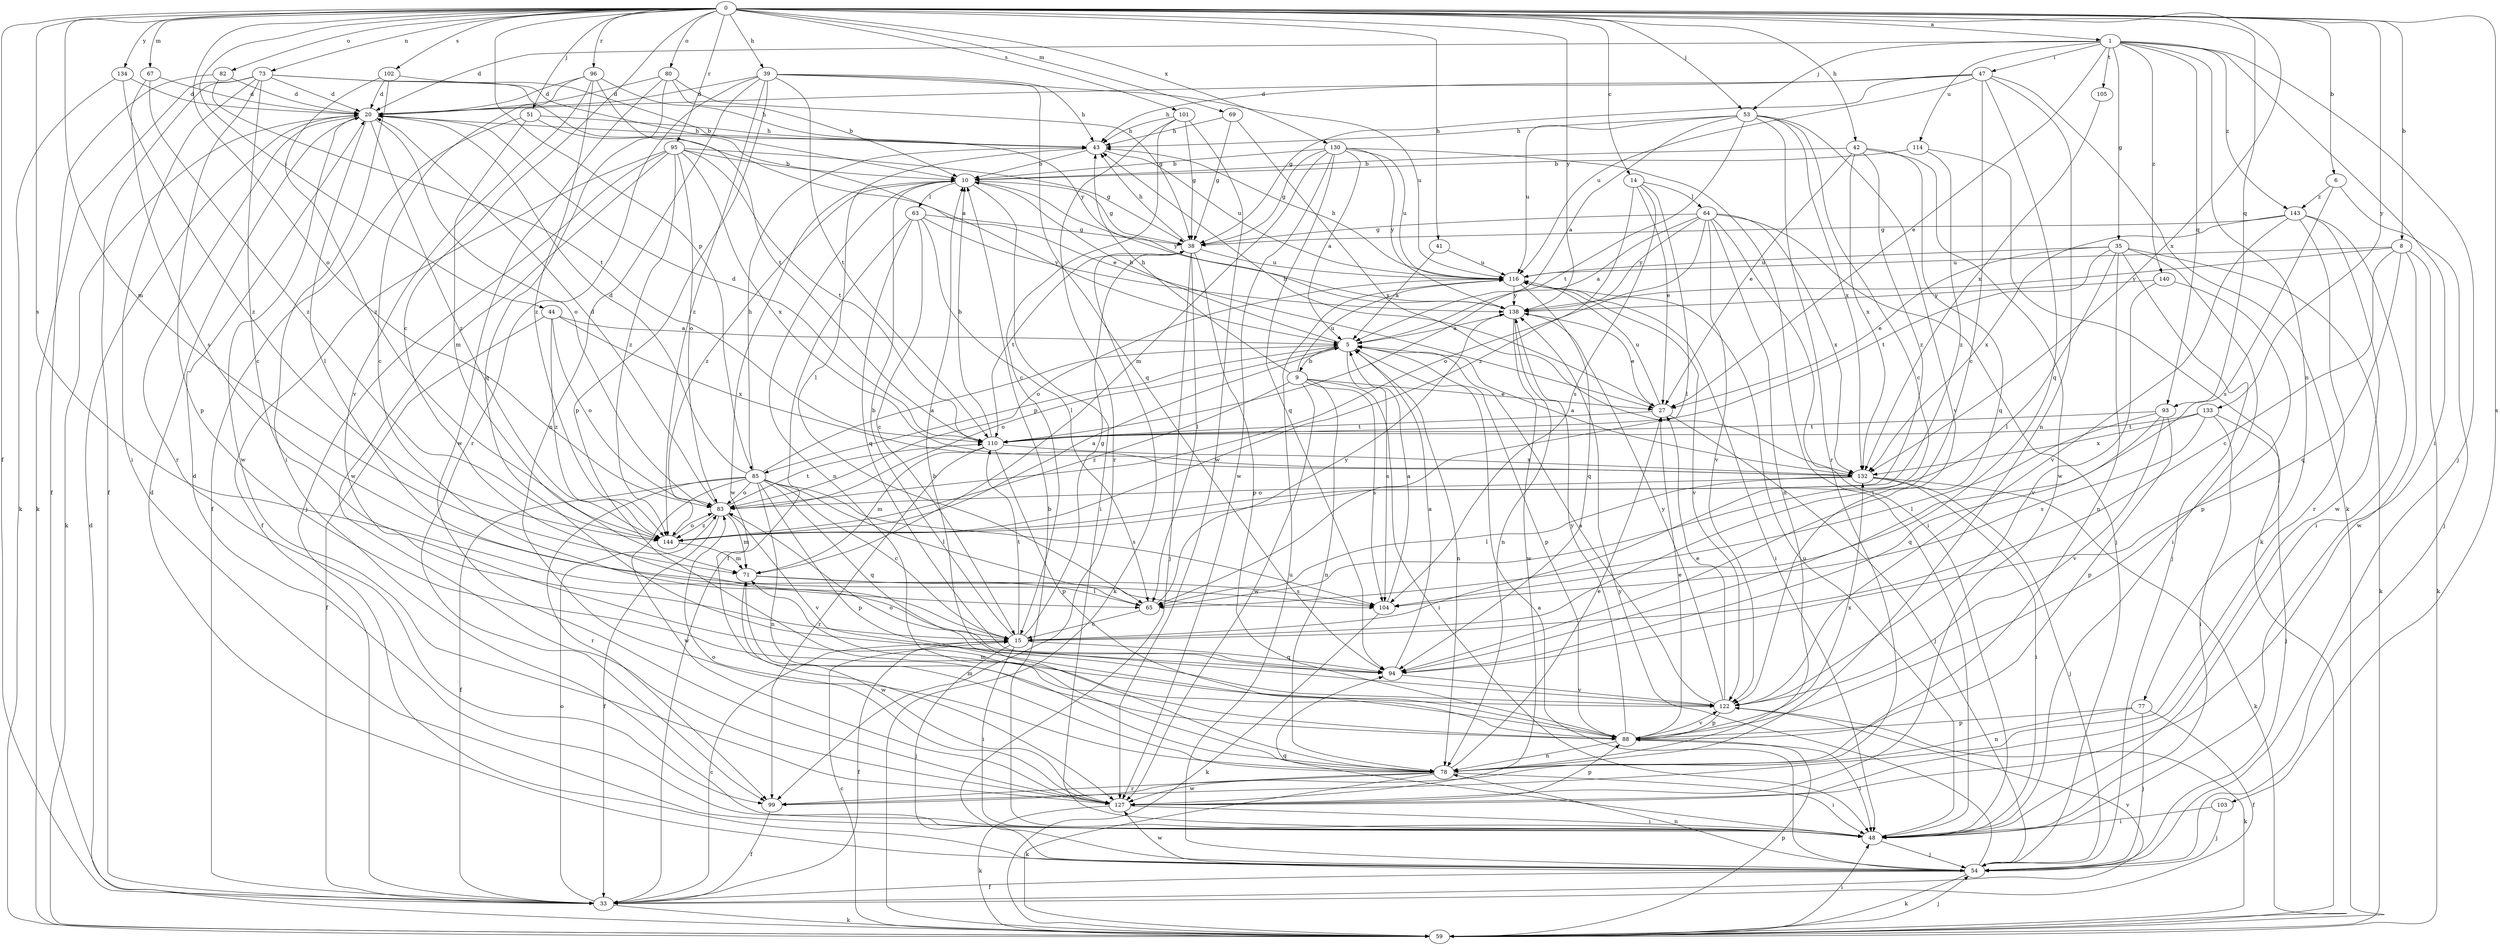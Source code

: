 strict digraph  {
0;
1;
5;
6;
8;
9;
10;
14;
15;
20;
27;
33;
35;
38;
39;
41;
42;
43;
44;
47;
48;
51;
53;
54;
59;
63;
64;
65;
67;
69;
71;
73;
77;
78;
80;
82;
83;
85;
88;
93;
94;
95;
96;
99;
101;
102;
103;
104;
105;
110;
114;
116;
122;
127;
130;
132;
133;
134;
138;
140;
143;
144;
0 -> 1  [label=a];
0 -> 6  [label=b];
0 -> 8  [label=b];
0 -> 14  [label=c];
0 -> 15  [label=c];
0 -> 33  [label=f];
0 -> 39  [label=h];
0 -> 41  [label=h];
0 -> 42  [label=h];
0 -> 44  [label=i];
0 -> 51  [label=j];
0 -> 53  [label=j];
0 -> 67  [label=m];
0 -> 69  [label=m];
0 -> 71  [label=m];
0 -> 73  [label=n];
0 -> 80  [label=o];
0 -> 82  [label=o];
0 -> 83  [label=o];
0 -> 85  [label=p];
0 -> 93  [label=q];
0 -> 95  [label=r];
0 -> 96  [label=r];
0 -> 101  [label=s];
0 -> 102  [label=s];
0 -> 103  [label=s];
0 -> 104  [label=s];
0 -> 130  [label=x];
0 -> 132  [label=x];
0 -> 133  [label=y];
0 -> 134  [label=y];
0 -> 138  [label=y];
1 -> 20  [label=d];
1 -> 27  [label=e];
1 -> 35  [label=g];
1 -> 47  [label=i];
1 -> 48  [label=i];
1 -> 53  [label=j];
1 -> 54  [label=j];
1 -> 77  [label=n];
1 -> 93  [label=q];
1 -> 105  [label=t];
1 -> 114  [label=u];
1 -> 140  [label=z];
1 -> 143  [label=z];
5 -> 9  [label=b];
5 -> 10  [label=b];
5 -> 78  [label=n];
5 -> 83  [label=o];
5 -> 85  [label=p];
5 -> 88  [label=p];
5 -> 104  [label=s];
6 -> 54  [label=j];
6 -> 104  [label=s];
6 -> 143  [label=z];
8 -> 15  [label=c];
8 -> 59  [label=k];
8 -> 94  [label=q];
8 -> 116  [label=u];
8 -> 127  [label=w];
8 -> 138  [label=y];
9 -> 27  [label=e];
9 -> 43  [label=h];
9 -> 48  [label=i];
9 -> 78  [label=n];
9 -> 104  [label=s];
9 -> 116  [label=u];
9 -> 127  [label=w];
9 -> 144  [label=z];
10 -> 38  [label=g];
10 -> 48  [label=i];
10 -> 63  [label=l];
10 -> 78  [label=n];
10 -> 127  [label=w];
10 -> 138  [label=y];
10 -> 144  [label=z];
14 -> 27  [label=e];
14 -> 64  [label=l];
14 -> 65  [label=l];
14 -> 104  [label=s];
14 -> 144  [label=z];
15 -> 10  [label=b];
15 -> 33  [label=f];
15 -> 38  [label=g];
15 -> 48  [label=i];
15 -> 54  [label=j];
15 -> 94  [label=q];
15 -> 110  [label=t];
20 -> 43  [label=h];
20 -> 59  [label=k];
20 -> 65  [label=l];
20 -> 83  [label=o];
20 -> 99  [label=r];
20 -> 127  [label=w];
20 -> 144  [label=z];
27 -> 43  [label=h];
27 -> 54  [label=j];
27 -> 110  [label=t];
27 -> 116  [label=u];
33 -> 15  [label=c];
33 -> 59  [label=k];
33 -> 83  [label=o];
33 -> 122  [label=v];
35 -> 27  [label=e];
35 -> 48  [label=i];
35 -> 54  [label=j];
35 -> 59  [label=k];
35 -> 65  [label=l];
35 -> 78  [label=n];
35 -> 110  [label=t];
35 -> 116  [label=u];
38 -> 43  [label=h];
38 -> 54  [label=j];
38 -> 59  [label=k];
38 -> 65  [label=l];
38 -> 88  [label=p];
38 -> 110  [label=t];
38 -> 116  [label=u];
39 -> 20  [label=d];
39 -> 43  [label=h];
39 -> 78  [label=n];
39 -> 88  [label=p];
39 -> 94  [label=q];
39 -> 99  [label=r];
39 -> 110  [label=t];
39 -> 116  [label=u];
39 -> 144  [label=z];
41 -> 5  [label=a];
41 -> 116  [label=u];
42 -> 10  [label=b];
42 -> 27  [label=e];
42 -> 94  [label=q];
42 -> 127  [label=w];
42 -> 132  [label=x];
42 -> 144  [label=z];
43 -> 10  [label=b];
43 -> 65  [label=l];
43 -> 116  [label=u];
44 -> 5  [label=a];
44 -> 33  [label=f];
44 -> 83  [label=o];
44 -> 132  [label=x];
44 -> 144  [label=z];
47 -> 15  [label=c];
47 -> 20  [label=d];
47 -> 38  [label=g];
47 -> 43  [label=h];
47 -> 59  [label=k];
47 -> 78  [label=n];
47 -> 94  [label=q];
47 -> 116  [label=u];
48 -> 10  [label=b];
48 -> 20  [label=d];
48 -> 54  [label=j];
48 -> 94  [label=q];
48 -> 116  [label=u];
51 -> 27  [label=e];
51 -> 33  [label=f];
51 -> 43  [label=h];
51 -> 71  [label=m];
53 -> 5  [label=a];
53 -> 15  [label=c];
53 -> 43  [label=h];
53 -> 99  [label=r];
53 -> 110  [label=t];
53 -> 116  [label=u];
53 -> 122  [label=v];
53 -> 132  [label=x];
54 -> 5  [label=a];
54 -> 20  [label=d];
54 -> 33  [label=f];
54 -> 59  [label=k];
54 -> 78  [label=n];
54 -> 116  [label=u];
54 -> 127  [label=w];
54 -> 138  [label=y];
59 -> 15  [label=c];
59 -> 20  [label=d];
59 -> 48  [label=i];
59 -> 54  [label=j];
59 -> 88  [label=p];
63 -> 15  [label=c];
63 -> 33  [label=f];
63 -> 38  [label=g];
63 -> 65  [label=l];
63 -> 94  [label=q];
63 -> 138  [label=y];
64 -> 5  [label=a];
64 -> 38  [label=g];
64 -> 48  [label=i];
64 -> 54  [label=j];
64 -> 78  [label=n];
64 -> 83  [label=o];
64 -> 122  [label=v];
64 -> 132  [label=x];
64 -> 138  [label=y];
65 -> 15  [label=c];
65 -> 138  [label=y];
67 -> 20  [label=d];
67 -> 104  [label=s];
67 -> 144  [label=z];
69 -> 38  [label=g];
69 -> 43  [label=h];
69 -> 132  [label=x];
71 -> 65  [label=l];
71 -> 104  [label=s];
71 -> 127  [label=w];
73 -> 5  [label=a];
73 -> 15  [label=c];
73 -> 20  [label=d];
73 -> 33  [label=f];
73 -> 48  [label=i];
73 -> 59  [label=k];
73 -> 88  [label=p];
73 -> 138  [label=y];
77 -> 33  [label=f];
77 -> 54  [label=j];
77 -> 78  [label=n];
77 -> 88  [label=p];
78 -> 10  [label=b];
78 -> 27  [label=e];
78 -> 48  [label=i];
78 -> 59  [label=k];
78 -> 71  [label=m];
78 -> 99  [label=r];
78 -> 127  [label=w];
80 -> 10  [label=b];
80 -> 20  [label=d];
80 -> 38  [label=g];
80 -> 94  [label=q];
80 -> 127  [label=w];
82 -> 20  [label=d];
82 -> 33  [label=f];
82 -> 110  [label=t];
83 -> 20  [label=d];
83 -> 33  [label=f];
83 -> 71  [label=m];
83 -> 110  [label=t];
83 -> 122  [label=v];
83 -> 144  [label=z];
85 -> 5  [label=a];
85 -> 15  [label=c];
85 -> 20  [label=d];
85 -> 33  [label=f];
85 -> 43  [label=h];
85 -> 65  [label=l];
85 -> 78  [label=n];
85 -> 83  [label=o];
85 -> 88  [label=p];
85 -> 94  [label=q];
85 -> 99  [label=r];
85 -> 104  [label=s];
85 -> 127  [label=w];
88 -> 27  [label=e];
88 -> 48  [label=i];
88 -> 71  [label=m];
88 -> 78  [label=n];
88 -> 122  [label=v];
88 -> 132  [label=x];
88 -> 138  [label=y];
93 -> 65  [label=l];
93 -> 88  [label=p];
93 -> 94  [label=q];
93 -> 110  [label=t];
93 -> 122  [label=v];
94 -> 5  [label=a];
94 -> 122  [label=v];
95 -> 10  [label=b];
95 -> 33  [label=f];
95 -> 38  [label=g];
95 -> 54  [label=j];
95 -> 83  [label=o];
95 -> 110  [label=t];
95 -> 127  [label=w];
95 -> 132  [label=x];
95 -> 144  [label=z];
96 -> 15  [label=c];
96 -> 20  [label=d];
96 -> 43  [label=h];
96 -> 110  [label=t];
96 -> 122  [label=v];
96 -> 144  [label=z];
99 -> 33  [label=f];
101 -> 15  [label=c];
101 -> 38  [label=g];
101 -> 43  [label=h];
101 -> 99  [label=r];
101 -> 127  [label=w];
102 -> 10  [label=b];
102 -> 20  [label=d];
102 -> 48  [label=i];
102 -> 144  [label=z];
103 -> 48  [label=i];
103 -> 54  [label=j];
104 -> 5  [label=a];
104 -> 59  [label=k];
105 -> 132  [label=x];
110 -> 10  [label=b];
110 -> 20  [label=d];
110 -> 71  [label=m];
110 -> 88  [label=p];
110 -> 99  [label=r];
110 -> 132  [label=x];
114 -> 10  [label=b];
114 -> 59  [label=k];
114 -> 144  [label=z];
116 -> 43  [label=h];
116 -> 48  [label=i];
116 -> 83  [label=o];
116 -> 94  [label=q];
116 -> 122  [label=v];
116 -> 138  [label=y];
122 -> 5  [label=a];
122 -> 27  [label=e];
122 -> 59  [label=k];
122 -> 83  [label=o];
122 -> 88  [label=p];
122 -> 138  [label=y];
127 -> 48  [label=i];
127 -> 59  [label=k];
127 -> 83  [label=o];
127 -> 88  [label=p];
130 -> 5  [label=a];
130 -> 10  [label=b];
130 -> 38  [label=g];
130 -> 48  [label=i];
130 -> 71  [label=m];
130 -> 94  [label=q];
130 -> 116  [label=u];
130 -> 127  [label=w];
130 -> 138  [label=y];
132 -> 5  [label=a];
132 -> 48  [label=i];
132 -> 54  [label=j];
132 -> 59  [label=k];
132 -> 65  [label=l];
132 -> 83  [label=o];
133 -> 48  [label=i];
133 -> 54  [label=j];
133 -> 104  [label=s];
133 -> 110  [label=t];
133 -> 132  [label=x];
134 -> 20  [label=d];
134 -> 59  [label=k];
134 -> 144  [label=z];
138 -> 5  [label=a];
138 -> 27  [label=e];
138 -> 78  [label=n];
138 -> 127  [label=w];
140 -> 88  [label=p];
140 -> 122  [label=v];
140 -> 138  [label=y];
143 -> 38  [label=g];
143 -> 48  [label=i];
143 -> 99  [label=r];
143 -> 122  [label=v];
143 -> 127  [label=w];
143 -> 132  [label=x];
144 -> 5  [label=a];
144 -> 71  [label=m];
144 -> 83  [label=o];
}
